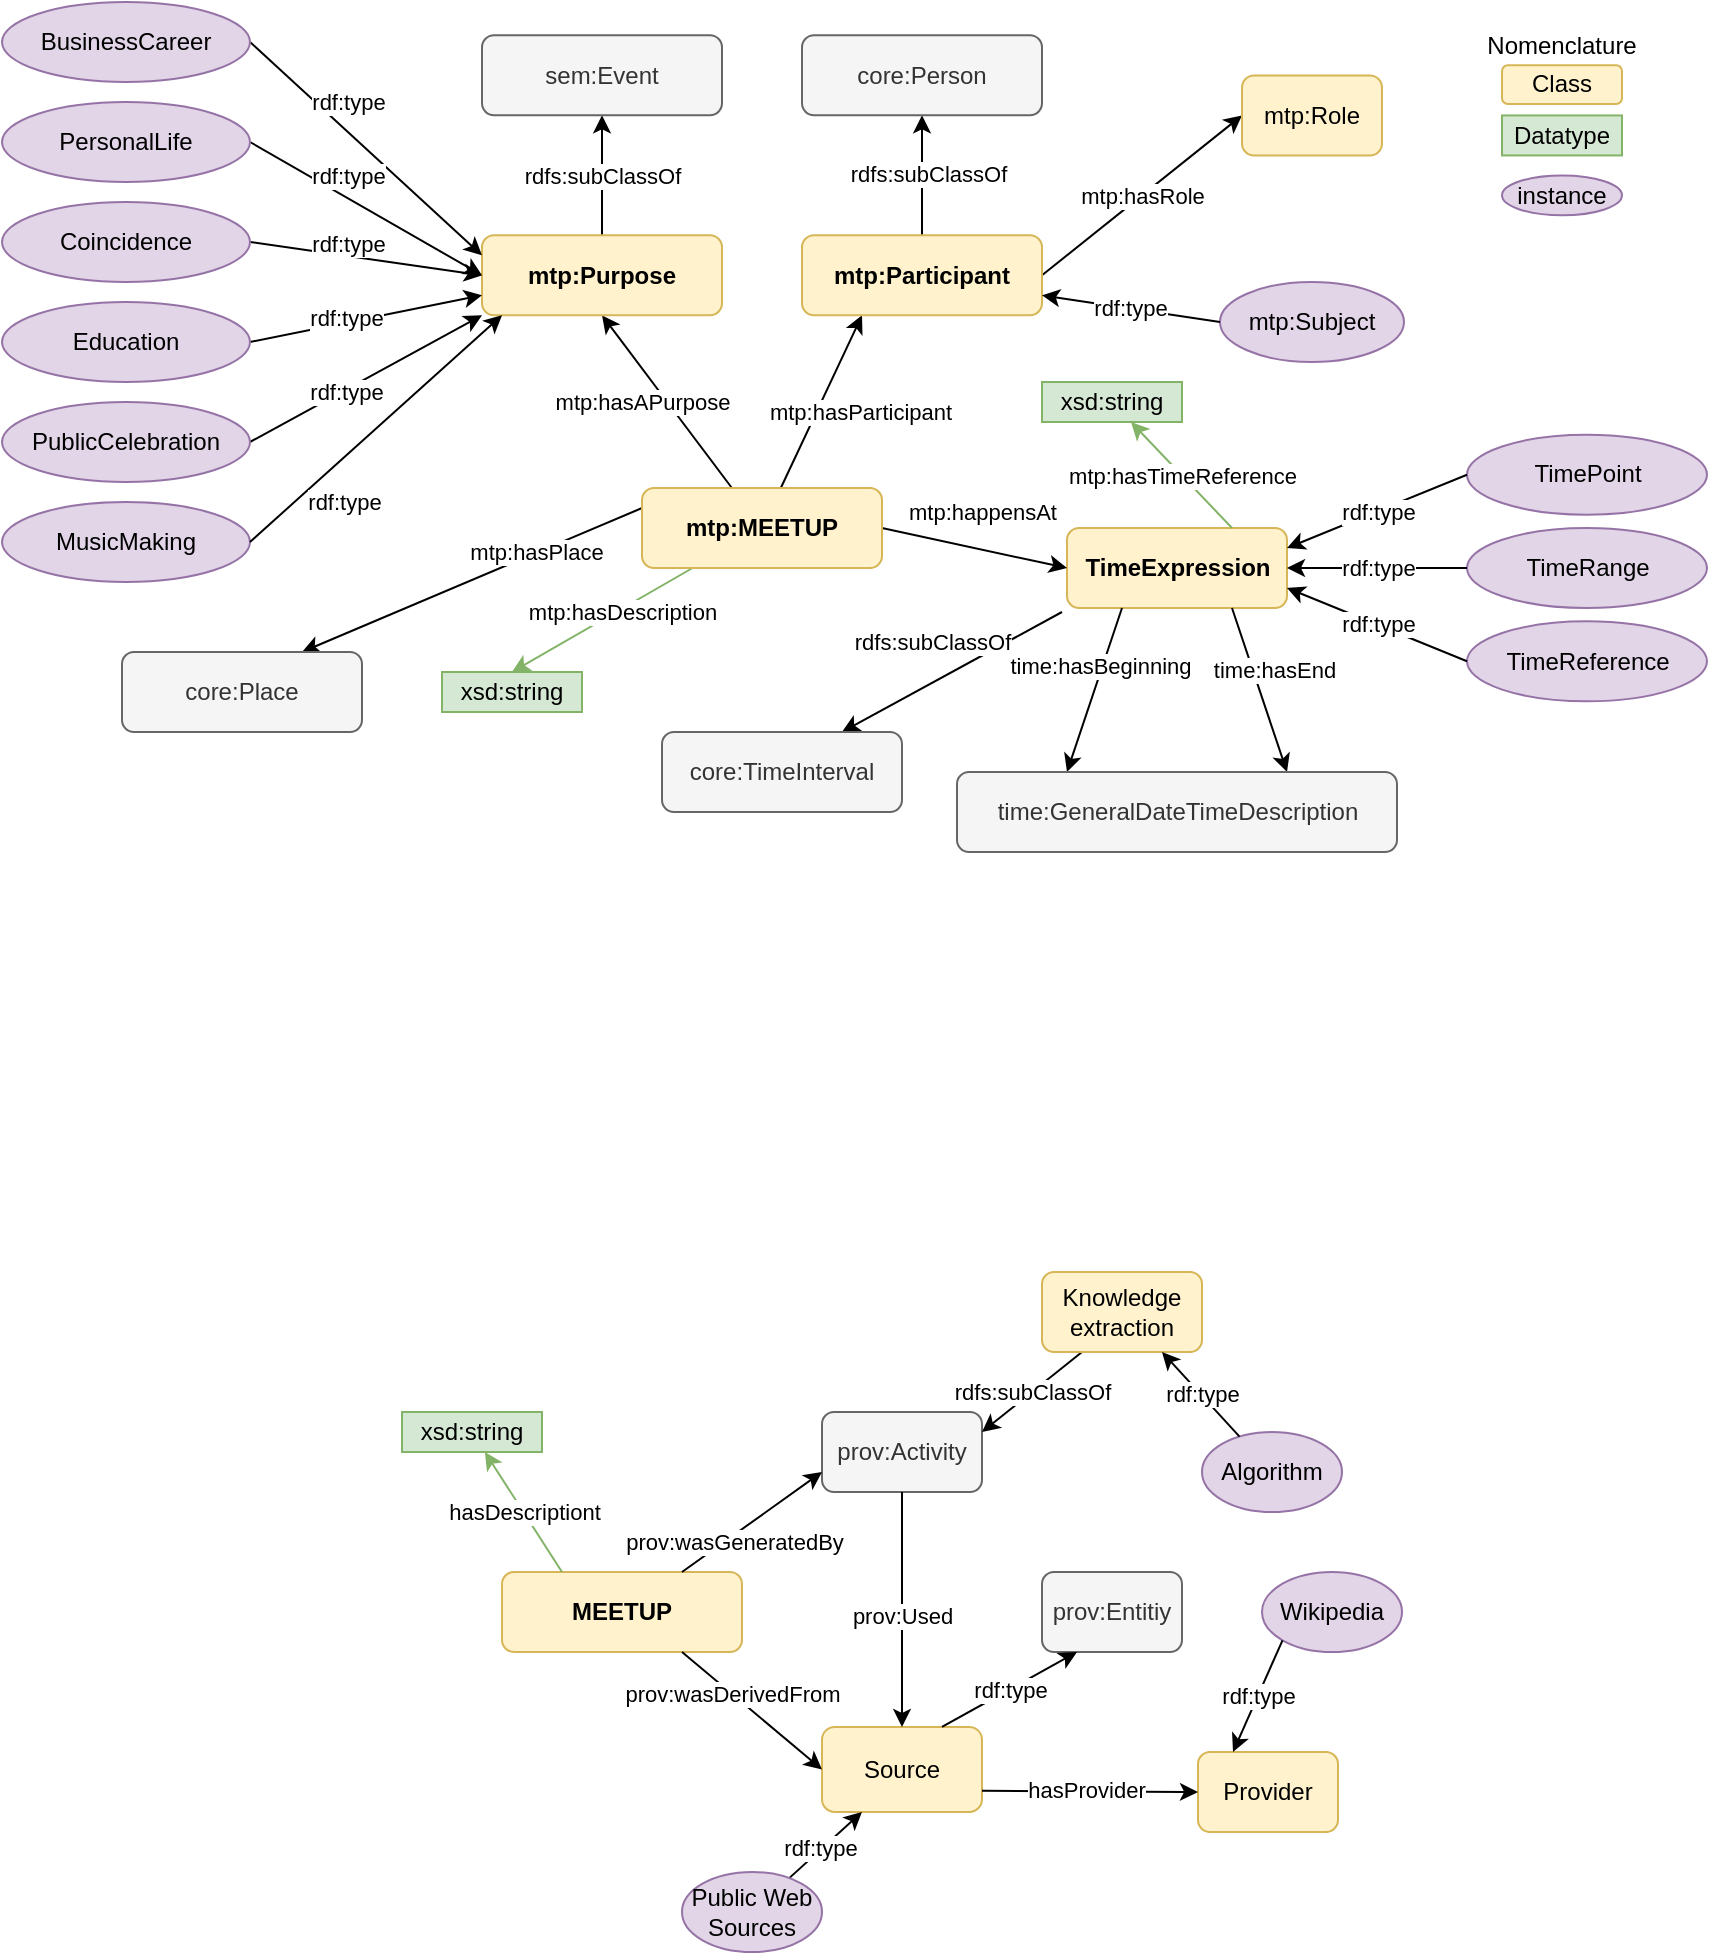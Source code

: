 <mxfile version="17.2.1" type="device" pages="3"><diagram name="V0.3" id="JeSB2Bdn0HDj4rO1LDRB"><mxGraphModel dx="1773" dy="3010" grid="1" gridSize="10" guides="1" tooltips="1" connect="1" arrows="1" fold="1" page="1" pageScale="1" pageWidth="827" pageHeight="1169" math="0" shadow="0"><root><mxCell id="0"/><mxCell id="1" parent="0"/><mxCell id="2" value="Class" style="rounded=1;whiteSpace=wrap;html=1;fillColor=#fff2cc;strokeColor=#d6b656;" parent="1" vertex="1"><mxGeometry x="660" y="-1673.36" width="60" height="19.33" as="geometry"/></mxCell><mxCell id="3" value="Datatype" style="rounded=0;whiteSpace=wrap;html=1;fillColor=#d5e8d4;strokeColor=#82b366;" parent="1" vertex="1"><mxGeometry x="660" y="-1648.28" width="60" height="20" as="geometry"/></mxCell><mxCell id="4" value="instance" style="ellipse;whiteSpace=wrap;html=1;fillColor=#e1d5e7;strokeColor=#9673a6;" parent="1" vertex="1"><mxGeometry x="660" y="-1618.28" width="60" height="19.92" as="geometry"/></mxCell><mxCell id="MVmFsnz7Kmgioz7mljLV-81" style="rounded=0;orthogonalLoop=1;jettySize=auto;html=1;entryX=0.75;entryY=0;entryDx=0;entryDy=0;" edge="1" parent="1" target="MVmFsnz7Kmgioz7mljLV-80"><mxGeometry relative="1" as="geometry"><mxPoint x="440" y="-1400" as="sourcePoint"/></mxGeometry></mxCell><mxCell id="MVmFsnz7Kmgioz7mljLV-82" value="rdfs:subClassOf" style="edgeLabel;html=1;align=center;verticalAlign=middle;resizable=0;points=[];" vertex="1" connectable="0" parent="MVmFsnz7Kmgioz7mljLV-81"><mxGeometry x="0.069" y="-1" relative="1" as="geometry"><mxPoint x="-6" y="-16" as="offset"/></mxGeometry></mxCell><mxCell id="5" value="TimeExpression" style="rounded=1;whiteSpace=wrap;html=1;fillColor=#fff2cc;strokeColor=#d6b656;fontStyle=1" parent="1" vertex="1"><mxGeometry x="442.5" y="-1442" width="110" height="40" as="geometry"/></mxCell><mxCell id="6" value="TimePoint" style="ellipse;whiteSpace=wrap;html=1;fillColor=#e1d5e7;strokeColor=#9673a6;" parent="1" vertex="1"><mxGeometry x="642.5" y="-1488.64" width="120" height="40" as="geometry"/></mxCell><mxCell id="7" value="TimeRange" style="ellipse;whiteSpace=wrap;html=1;fillColor=#e1d5e7;strokeColor=#9673a6;" parent="1" vertex="1"><mxGeometry x="642.5" y="-1442.0" width="120" height="40" as="geometry"/></mxCell><mxCell id="8" value="TimeReference" style="ellipse;whiteSpace=wrap;html=1;fillColor=#e1d5e7;strokeColor=#9673a6;" parent="1" vertex="1"><mxGeometry x="642.5" y="-1395.35" width="120" height="40" as="geometry"/></mxCell><mxCell id="9" value="rdf:type" style="endArrow=classic;html=1;rounded=0;entryX=1;entryY=0.25;entryDx=0;entryDy=0;exitX=0;exitY=0.5;exitDx=0;exitDy=0;" parent="1" source="6" target="5" edge="1"><mxGeometry width="50" height="50" relative="1" as="geometry"><mxPoint x="486.5" y="-1400.79" as="sourcePoint"/><mxPoint x="554" y="-1326.21" as="targetPoint"/></mxGeometry></mxCell><mxCell id="10" value="rdf:type" style="endArrow=classic;html=1;rounded=0;exitX=0;exitY=0.5;exitDx=0;exitDy=0;entryX=1;entryY=0.75;entryDx=0;entryDy=0;" parent="1" source="8" target="5" edge="1"><mxGeometry width="50" height="50" relative="1" as="geometry"><mxPoint x="604.13" y="-1275.43" as="sourcePoint"/><mxPoint x="526.5" y="-1426.29" as="targetPoint"/></mxGeometry></mxCell><mxCell id="11" value="rdf:type" style="endArrow=classic;html=1;rounded=0;entryX=1;entryY=0.5;entryDx=0;entryDy=0;exitX=0;exitY=0.5;exitDx=0;exitDy=0;" parent="1" source="7" target="5" edge="1"><mxGeometry width="50" height="50" relative="1" as="geometry"><mxPoint x="476.5" y="-1358.79" as="sourcePoint"/><mxPoint x="526.5" y="-1436.29" as="targetPoint"/></mxGeometry></mxCell><mxCell id="12" value="Nomenclature" style="text;html=1;strokeColor=none;fillColor=none;align=center;verticalAlign=middle;whiteSpace=wrap;rounded=0;" parent="1" vertex="1"><mxGeometry x="660" y="-1698.36" width="60" height="30" as="geometry"/></mxCell><mxCell id="13" style="edgeStyle=none;rounded=0;orthogonalLoop=1;jettySize=auto;html=1;entryX=0.75;entryY=0;entryDx=0;entryDy=0;exitX=0;exitY=0.25;exitDx=0;exitDy=0;" parent="1" source="21" target="27" edge="1"><mxGeometry relative="1" as="geometry"/></mxCell><mxCell id="14" value="mtp:hasPlace" style="edgeLabel;html=1;align=center;verticalAlign=middle;resizable=0;points=[];" parent="13" vertex="1" connectable="0"><mxGeometry x="-0.38" y="-1" relative="1" as="geometry"><mxPoint as="offset"/></mxGeometry></mxCell><mxCell id="15" value="mtp:hasParticipant" style="edgeStyle=none;rounded=0;orthogonalLoop=1;jettySize=auto;html=1;entryX=0.25;entryY=1;entryDx=0;entryDy=0;" parent="1" source="21" target="26" edge="1"><mxGeometry x="0.083" y="-21" relative="1" as="geometry"><mxPoint x="240" y="-1470" as="sourcePoint"/><mxPoint x="-1" as="offset"/></mxGeometry></mxCell><mxCell id="16" style="edgeStyle=none;rounded=0;orthogonalLoop=1;jettySize=auto;html=1;entryX=0.5;entryY=1;entryDx=0;entryDy=0;" parent="1" source="21" target="22" edge="1"><mxGeometry relative="1" as="geometry"/></mxCell><mxCell id="17" value="mtp:hasAPurpose" style="edgeLabel;html=1;align=center;verticalAlign=middle;resizable=0;points=[];" parent="16" vertex="1" connectable="0"><mxGeometry x="0.261" y="3" relative="1" as="geometry"><mxPoint x="-2" y="9" as="offset"/></mxGeometry></mxCell><mxCell id="18" value="mtp:happensAt" style="edgeStyle=none;rounded=0;orthogonalLoop=1;jettySize=auto;html=1;entryX=0;entryY=0.5;entryDx=0;entryDy=0;exitX=1;exitY=0.5;exitDx=0;exitDy=0;" parent="1" source="21" target="5" edge="1"><mxGeometry x="-0.003" y="18" relative="1" as="geometry"><mxPoint as="offset"/><mxPoint x="350" y="-1462" as="sourcePoint"/></mxGeometry></mxCell><mxCell id="19" style="rounded=0;orthogonalLoop=1;jettySize=auto;html=1;entryX=0.5;entryY=1;entryDx=0;entryDy=0;exitX=0.5;exitY=0;exitDx=0;exitDy=0;" parent="1" source="22" target="42" edge="1"><mxGeometry relative="1" as="geometry"/></mxCell><mxCell id="20" value="rdfs:subClassOf" style="edgeLabel;html=1;align=center;verticalAlign=middle;resizable=0;points=[];" parent="19" vertex="1" connectable="0"><mxGeometry x="0.505" relative="1" as="geometry"><mxPoint y="15" as="offset"/></mxGeometry></mxCell><mxCell id="MVmFsnz7Kmgioz7mljLV-84" style="edgeStyle=none;rounded=0;orthogonalLoop=1;jettySize=auto;html=1;entryX=0.5;entryY=0;entryDx=0;entryDy=0;fillColor=#d5e8d4;strokeColor=#82b366;" edge="1" parent="1" source="21" target="MVmFsnz7Kmgioz7mljLV-83"><mxGeometry relative="1" as="geometry"/></mxCell><mxCell id="MVmFsnz7Kmgioz7mljLV-86" value="mtp:hasDescription" style="edgeLabel;html=1;align=center;verticalAlign=middle;resizable=0;points=[];" vertex="1" connectable="0" parent="MVmFsnz7Kmgioz7mljLV-84"><mxGeometry x="-0.44" y="4" relative="1" as="geometry"><mxPoint x="-12" y="4" as="offset"/></mxGeometry></mxCell><mxCell id="21" value="mtp:MEETUP" style="rounded=1;whiteSpace=wrap;html=1;fillColor=#fff2cc;strokeColor=#d6b656;fontStyle=1" parent="1" vertex="1"><mxGeometry x="230" y="-1462" width="120" height="40" as="geometry"/></mxCell><mxCell id="22" value="mtp:Purpose" style="rounded=1;whiteSpace=wrap;html=1;fillColor=#fff2cc;strokeColor=#d6b656;fontStyle=1" parent="1" vertex="1"><mxGeometry x="150" y="-1588.36" width="120" height="40" as="geometry"/></mxCell><mxCell id="23" value="mtp:hasRole" style="edgeStyle=none;rounded=0;orthogonalLoop=1;jettySize=auto;html=1;exitX=1;exitY=0.5;exitDx=0;exitDy=0;entryX=0;entryY=0.5;entryDx=0;entryDy=0;" parent="1" source="26" target="28" edge="1"><mxGeometry relative="1" as="geometry"/></mxCell><mxCell id="24" style="rounded=0;orthogonalLoop=1;jettySize=auto;html=1;" parent="1" source="26" target="41" edge="1"><mxGeometry relative="1" as="geometry"/></mxCell><mxCell id="25" value="rdfs:subClassOf" style="edgeLabel;html=1;align=center;verticalAlign=middle;resizable=0;points=[];" parent="24" vertex="1" connectable="0"><mxGeometry x="0.32" relative="1" as="geometry"><mxPoint x="3" y="9" as="offset"/></mxGeometry></mxCell><mxCell id="26" value="mtp:Participant" style="rounded=1;whiteSpace=wrap;html=1;fillColor=#fff2cc;strokeColor=#d6b656;fontStyle=1;" parent="1" vertex="1"><mxGeometry x="310" y="-1588.36" width="120" height="40" as="geometry"/></mxCell><mxCell id="27" value="core:Place" style="rounded=1;whiteSpace=wrap;html=1;fillColor=#f5f5f5;strokeColor=#666666;fontStyle=0;fontColor=#333333;" parent="1" vertex="1"><mxGeometry x="-30" y="-1380" width="120" height="40" as="geometry"/></mxCell><mxCell id="28" value="mtp:Role" style="rounded=1;whiteSpace=wrap;html=1;fillColor=#fff2cc;strokeColor=#d6b656;" parent="1" vertex="1"><mxGeometry x="530" y="-1668.28" width="70" height="40" as="geometry"/></mxCell><mxCell id="29" value="mtp:Subject" style="ellipse;whiteSpace=wrap;html=1;fillColor=#e1d5e7;strokeColor=#9673a6;" parent="1" vertex="1"><mxGeometry x="519" y="-1565.0" width="92" height="40" as="geometry"/></mxCell><mxCell id="30" value="rdf:type" style="endArrow=classic;html=1;rounded=0;entryX=1;entryY=0.75;entryDx=0;entryDy=0;exitX=0;exitY=0.5;exitDx=0;exitDy=0;" parent="1" source="29" target="26" edge="1"><mxGeometry width="50" height="50" relative="1" as="geometry"><mxPoint x="264" y="-1533.72" as="sourcePoint"/><mxPoint x="390" y="-1548.36" as="targetPoint"/></mxGeometry></mxCell><mxCell id="31" value="" style="endArrow=classic;html=1;rounded=0;exitX=1;exitY=0.5;exitDx=0;exitDy=0;entryX=0;entryY=0.25;entryDx=0;entryDy=0;" parent="1" source="43" target="22" edge="1"><mxGeometry width="50" height="50" relative="1" as="geometry"><mxPoint y="-1651.36" as="sourcePoint"/><mxPoint x="130" y="-1545.15" as="targetPoint"/></mxGeometry></mxCell><mxCell id="32" value="rdf:type" style="edgeLabel;html=1;align=center;verticalAlign=middle;resizable=0;points=[];" parent="31" vertex="1" connectable="0"><mxGeometry x="-0.344" y="1" relative="1" as="geometry"><mxPoint x="10" y="-4" as="offset"/></mxGeometry></mxCell><mxCell id="33" value="" style="endArrow=classic;html=1;rounded=0;exitX=1;exitY=0.5;exitDx=0;exitDy=0;" parent="1" source="44" edge="1"><mxGeometry width="50" height="50" relative="1" as="geometry"><mxPoint y="-1598.36" as="sourcePoint"/><mxPoint x="150" y="-1568.36" as="targetPoint"/></mxGeometry></mxCell><mxCell id="34" value="rdf:type" style="edgeLabel;html=1;align=center;verticalAlign=middle;resizable=0;points=[];" parent="33" vertex="1" connectable="0"><mxGeometry x="-0.344" y="1" relative="1" as="geometry"><mxPoint x="10" y="-4" as="offset"/></mxGeometry></mxCell><mxCell id="35" value="" style="endArrow=classic;html=1;rounded=0;exitX=1;exitY=0.5;exitDx=0;exitDy=0;" parent="1" source="45" edge="1"><mxGeometry width="50" height="50" relative="1" as="geometry"><mxPoint y="-1548.36" as="sourcePoint"/><mxPoint x="150" y="-1568.36" as="targetPoint"/></mxGeometry></mxCell><mxCell id="36" value="rdf:type" style="edgeLabel;html=1;align=center;verticalAlign=middle;resizable=0;points=[];" parent="35" vertex="1" connectable="0"><mxGeometry x="-0.344" y="1" relative="1" as="geometry"><mxPoint x="10" y="-4" as="offset"/></mxGeometry></mxCell><mxCell id="37" value="" style="endArrow=classic;html=1;rounded=0;exitX=1;exitY=0.5;exitDx=0;exitDy=0;entryX=0;entryY=0.75;entryDx=0;entryDy=0;" parent="1" source="46" target="22" edge="1"><mxGeometry width="50" height="50" relative="1" as="geometry"><mxPoint y="-1498.36" as="sourcePoint"/><mxPoint x="160" y="-1478.36" as="targetPoint"/></mxGeometry></mxCell><mxCell id="38" value="rdf:type" style="edgeLabel;html=1;align=center;verticalAlign=middle;resizable=0;points=[];" parent="37" vertex="1" connectable="0"><mxGeometry x="-0.344" y="1" relative="1" as="geometry"><mxPoint x="10" y="-4" as="offset"/></mxGeometry></mxCell><mxCell id="39" value="" style="endArrow=classic;html=1;rounded=0;exitX=1;exitY=0.5;exitDx=0;exitDy=0;entryX=0;entryY=1;entryDx=0;entryDy=0;" parent="1" source="47" target="22" edge="1"><mxGeometry width="50" height="50" relative="1" as="geometry"><mxPoint y="-1448.36" as="sourcePoint"/><mxPoint x="260" y="-1468.36" as="targetPoint"/></mxGeometry></mxCell><mxCell id="40" value="rdf:type" style="edgeLabel;html=1;align=center;verticalAlign=middle;resizable=0;points=[];" parent="39" vertex="1" connectable="0"><mxGeometry x="-0.344" y="1" relative="1" as="geometry"><mxPoint x="10" y="-4" as="offset"/></mxGeometry></mxCell><mxCell id="41" value="core:Person" style="rounded=1;whiteSpace=wrap;html=1;fillColor=#f5f5f5;strokeColor=#666666;fontColor=#333333;" parent="1" vertex="1"><mxGeometry x="310" y="-1688.36" width="120" height="40" as="geometry"/></mxCell><mxCell id="42" value="sem:Event" style="rounded=1;whiteSpace=wrap;html=1;fillColor=#f5f5f5;strokeColor=#666666;fontColor=#333333;" parent="1" vertex="1"><mxGeometry x="150" y="-1688.36" width="120" height="40" as="geometry"/></mxCell><mxCell id="43" value="BusinessCareer" style="ellipse;whiteSpace=wrap;html=1;fillColor=#e1d5e7;strokeColor=#9673a6;" parent="1" vertex="1"><mxGeometry x="-90" y="-1705" width="124" height="40" as="geometry"/></mxCell><mxCell id="44" value="PersonalLife" style="ellipse;whiteSpace=wrap;html=1;fillColor=#e1d5e7;strokeColor=#9673a6;" parent="1" vertex="1"><mxGeometry x="-90" y="-1655" width="124" height="40" as="geometry"/></mxCell><mxCell id="45" value="Coincidence" style="ellipse;whiteSpace=wrap;html=1;fillColor=#e1d5e7;strokeColor=#9673a6;" parent="1" vertex="1"><mxGeometry x="-90" y="-1605" width="124" height="40" as="geometry"/></mxCell><mxCell id="46" value="Education" style="ellipse;whiteSpace=wrap;html=1;fillColor=#e1d5e7;strokeColor=#9673a6;" parent="1" vertex="1"><mxGeometry x="-90" y="-1555" width="124" height="40" as="geometry"/></mxCell><mxCell id="47" value="PublicCelebration" style="ellipse;whiteSpace=wrap;html=1;fillColor=#e1d5e7;strokeColor=#9673a6;" parent="1" vertex="1"><mxGeometry x="-90" y="-1505" width="124" height="40" as="geometry"/></mxCell><mxCell id="48" value="MusicMaking" style="ellipse;whiteSpace=wrap;html=1;fillColor=#e1d5e7;strokeColor=#9673a6;" parent="1" vertex="1"><mxGeometry x="-90" y="-1455" width="124" height="40" as="geometry"/></mxCell><mxCell id="49" value="" style="endArrow=classic;html=1;rounded=0;exitX=1;exitY=0.5;exitDx=0;exitDy=0;" parent="1" source="48" edge="1"><mxGeometry width="50" height="50" relative="1" as="geometry"><mxPoint x="-16" y="-1418.36" as="sourcePoint"/><mxPoint x="160" y="-1548.36" as="targetPoint"/></mxGeometry></mxCell><mxCell id="50" value="rdf:type" style="edgeLabel;html=1;align=center;verticalAlign=middle;resizable=0;points=[];" parent="49" vertex="1" connectable="0"><mxGeometry x="-0.344" y="1" relative="1" as="geometry"><mxPoint x="6" y="18" as="offset"/></mxGeometry></mxCell><mxCell id="51" value="mtp:hasTimeReference" style="endArrow=classic;html=1;rounded=0;exitX=0.75;exitY=0;exitDx=0;exitDy=0;fillColor=#d5e8d4;strokeColor=#82b366;" parent="1" source="5" target="52" edge="1"><mxGeometry width="50" height="50" relative="1" as="geometry"><mxPoint x="648.5" y="-1417.14" as="sourcePoint"/><mxPoint x="425.5" y="-1333.09" as="targetPoint"/></mxGeometry></mxCell><mxCell id="52" value="xsd:string" style="rounded=0;whiteSpace=wrap;html=1;fillColor=#d5e8d4;strokeColor=#82b366;" parent="1" vertex="1"><mxGeometry x="430" y="-1515.0" width="70" height="20" as="geometry"/></mxCell><mxCell id="53" value="time:hasBeginning" style="edgeStyle=none;rounded=0;orthogonalLoop=1;jettySize=auto;html=1;exitX=0.25;exitY=1;exitDx=0;exitDy=0;entryX=0.25;entryY=0;entryDx=0;entryDy=0;" parent="1" source="5" target="55" edge="1"><mxGeometry x="-0.283" y="-1" relative="1" as="geometry"><mxPoint as="offset"/><mxPoint x="647.602" y="-1335.43" as="sourcePoint"/><mxPoint x="602.5" y="-1325.43" as="targetPoint"/></mxGeometry></mxCell><mxCell id="54" value="time:hasEnd" style="edgeStyle=none;rounded=0;orthogonalLoop=1;jettySize=auto;html=1;exitX=0.75;exitY=1;exitDx=0;exitDy=0;entryX=0.75;entryY=0;entryDx=0;entryDy=0;" parent="1" source="5" target="55" edge="1"><mxGeometry x="-0.17" y="10" relative="1" as="geometry"><mxPoint as="offset"/><mxPoint x="692.5" y="-1372.14" as="sourcePoint"/><mxPoint x="752.5" y="-1325.43" as="targetPoint"/></mxGeometry></mxCell><mxCell id="55" value="time:GeneralDateTimeDescription" style="rounded=1;whiteSpace=wrap;html=1;fillColor=#f5f5f5;strokeColor=#666666;fontColor=#333333;" parent="1" vertex="1"><mxGeometry x="387.5" y="-1320" width="220" height="40" as="geometry"/></mxCell><mxCell id="56" value="MEETUP" style="rounded=1;whiteSpace=wrap;html=1;fillColor=#fff2cc;strokeColor=#d6b656;fontStyle=1" parent="1" vertex="1"><mxGeometry x="160" y="-920" width="120" height="40" as="geometry"/></mxCell><mxCell id="57" value="prov:Activity" style="rounded=1;whiteSpace=wrap;html=1;fillColor=#f5f5f5;strokeColor=#666666;fontColor=#333333;" parent="1" vertex="1"><mxGeometry x="320" y="-1000" width="80" height="40" as="geometry"/></mxCell><mxCell id="58" value="" style="endArrow=classic;html=1;rounded=0;exitX=0.75;exitY=0;exitDx=0;exitDy=0;entryX=0;entryY=0.75;entryDx=0;entryDy=0;" parent="1" source="56" target="57" edge="1"><mxGeometry width="50" height="50" relative="1" as="geometry"><mxPoint x="292" y="-920.0" as="sourcePoint"/><mxPoint x="330" y="-750.08" as="targetPoint"/></mxGeometry></mxCell><mxCell id="59" value="prov:wasGeneratedBy" style="edgeLabel;html=1;align=center;verticalAlign=middle;resizable=0;points=[];" parent="58" vertex="1" connectable="0"><mxGeometry x="-0.113" y="-5" relative="1" as="geometry"><mxPoint x="-8" y="3" as="offset"/></mxGeometry></mxCell><mxCell id="60" value="Source" style="rounded=1;whiteSpace=wrap;html=1;fillColor=#fff2cc;strokeColor=#d6b656;" parent="1" vertex="1"><mxGeometry x="320" y="-842.54" width="80" height="42.54" as="geometry"/></mxCell><mxCell id="61" value="prov:Entitiy" style="rounded=1;whiteSpace=wrap;html=1;fillColor=#f5f5f5;fontColor=#333333;strokeColor=#666666;" parent="1" vertex="1"><mxGeometry x="430" y="-920" width="70" height="40" as="geometry"/></mxCell><mxCell id="62" value="prov:wasDerivedFrom" style="endArrow=classic;html=1;rounded=0;exitX=0.75;exitY=1;exitDx=0;exitDy=0;entryX=0;entryY=0.5;entryDx=0;entryDy=0;" parent="1" source="56" target="60" edge="1"><mxGeometry x="-0.297" width="50" height="50" relative="1" as="geometry"><mxPoint x="265" y="-880.0" as="sourcePoint"/><mxPoint x="460" y="-650.08" as="targetPoint"/><mxPoint as="offset"/></mxGeometry></mxCell><mxCell id="63" value="rdf:type" style="endArrow=classic;html=1;rounded=0;exitX=0.75;exitY=0;exitDx=0;exitDy=0;entryX=0.25;entryY=1;entryDx=0;entryDy=0;" parent="1" source="60" target="61" edge="1"><mxGeometry width="50" height="50" relative="1" as="geometry"><mxPoint x="456" y="-634.02" as="sourcePoint"/><mxPoint x="863" y="-754.02" as="targetPoint"/></mxGeometry></mxCell><mxCell id="64" value="Provider" style="rounded=1;whiteSpace=wrap;html=1;fillColor=#fff2cc;strokeColor=#d6b656;" parent="1" vertex="1"><mxGeometry x="508" y="-830.0" width="70" height="40" as="geometry"/></mxCell><mxCell id="65" value="" style="endArrow=classic;html=1;rounded=0;entryX=0;entryY=0.5;entryDx=0;entryDy=0;exitX=1;exitY=0.75;exitDx=0;exitDy=0;" parent="1" source="60" target="64" edge="1"><mxGeometry width="50" height="50" relative="1" as="geometry"><mxPoint x="438.5" y="-574.02" as="sourcePoint"/><mxPoint x="426" y="-634.02" as="targetPoint"/></mxGeometry></mxCell><mxCell id="66" value="hasProvider" style="edgeLabel;html=1;align=center;verticalAlign=middle;resizable=0;points=[];" parent="65" vertex="1" connectable="0"><mxGeometry x="0.211" y="2" relative="1" as="geometry"><mxPoint x="-14" y="1" as="offset"/></mxGeometry></mxCell><mxCell id="67" value="" style="endArrow=classic;html=1;rounded=0;exitX=0.5;exitY=1;exitDx=0;exitDy=0;entryX=0.5;entryY=0;entryDx=0;entryDy=0;" parent="1" source="57" target="60" edge="1"><mxGeometry width="50" height="50" relative="1" as="geometry"><mxPoint x="455" y="-810.08" as="sourcePoint"/><mxPoint x="440" y="-980.08" as="targetPoint"/></mxGeometry></mxCell><mxCell id="68" value="prov:Used" style="edgeLabel;html=1;align=center;verticalAlign=middle;resizable=0;points=[];" parent="67" vertex="1" connectable="0"><mxGeometry x="-0.113" y="-5" relative="1" as="geometry"><mxPoint x="5" y="10" as="offset"/></mxGeometry></mxCell><mxCell id="69" value="Wikipedia" style="ellipse;whiteSpace=wrap;html=1;fillColor=#e1d5e7;strokeColor=#9673a6;" parent="1" vertex="1"><mxGeometry x="540" y="-920" width="70" height="40" as="geometry"/></mxCell><mxCell id="70" value="rdf:type" style="endArrow=classic;html=1;rounded=0;entryX=0.25;entryY=0;entryDx=0;entryDy=0;exitX=0;exitY=1;exitDx=0;exitDy=0;" parent="1" source="69" target="64" edge="1"><mxGeometry width="50" height="50" relative="1" as="geometry"><mxPoint x="786" y="-636.65" as="sourcePoint"/><mxPoint x="497.5" y="-802.54" as="targetPoint"/></mxGeometry></mxCell><mxCell id="71" value="" style="rounded=0;orthogonalLoop=1;jettySize=auto;html=1;entryX=0.25;entryY=1;entryDx=0;entryDy=0;" parent="1" source="73" target="60" edge="1"><mxGeometry relative="1" as="geometry"><mxPoint x="293.03" y="-778.42" as="targetPoint"/></mxGeometry></mxCell><mxCell id="72" value="rdf:type" style="edgeLabel;html=1;align=center;verticalAlign=middle;resizable=0;points=[];" parent="71" vertex="1" connectable="0"><mxGeometry x="-0.118" y="1" relative="1" as="geometry"><mxPoint as="offset"/></mxGeometry></mxCell><mxCell id="73" value="Public Web Sources" style="ellipse;whiteSpace=wrap;html=1;fillColor=#e1d5e7;strokeColor=#9673a6;" parent="1" vertex="1"><mxGeometry x="250" y="-770" width="70" height="40" as="geometry"/></mxCell><mxCell id="74" value="rdfs:subClassOf" style="endArrow=classic;html=1;rounded=0;exitX=0.25;exitY=1;exitDx=0;exitDy=0;entryX=1;entryY=0.25;entryDx=0;entryDy=0;" parent="1" source="75" target="57" edge="1"><mxGeometry width="50" height="50" relative="1" as="geometry"><mxPoint x="655.548" y="-966.444" as="sourcePoint"/><mxPoint x="370" y="-991.21" as="targetPoint"/></mxGeometry></mxCell><mxCell id="75" value="Knowledge extraction" style="rounded=1;whiteSpace=wrap;html=1;fillColor=#fff2cc;strokeColor=#d6b656;" parent="1" vertex="1"><mxGeometry x="430" y="-1070" width="80" height="40" as="geometry"/></mxCell><mxCell id="76" value="Algorithm" style="ellipse;whiteSpace=wrap;html=1;fillColor=#e1d5e7;strokeColor=#9673a6;" parent="1" vertex="1"><mxGeometry x="510" y="-990" width="70" height="40" as="geometry"/></mxCell><mxCell id="77" value="rdf:type" style="endArrow=classic;html=1;rounded=0;entryX=0.75;entryY=1;entryDx=0;entryDy=0;" parent="1" source="76" target="75" edge="1"><mxGeometry width="50" height="50" relative="1" as="geometry"><mxPoint x="704" y="-941.29" as="sourcePoint"/><mxPoint x="668" y="-1011.29" as="targetPoint"/></mxGeometry></mxCell><mxCell id="78" value="hasDescriptiont" style="endArrow=classic;html=1;rounded=0;fillColor=#d5e8d4;strokeColor=#82b366;" parent="1" target="79" edge="1"><mxGeometry width="50" height="50" relative="1" as="geometry"><mxPoint x="190" y="-920" as="sourcePoint"/><mxPoint x="30.5" y="-836.09" as="targetPoint"/></mxGeometry></mxCell><mxCell id="79" value="xsd:string" style="rounded=0;whiteSpace=wrap;html=1;fillColor=#d5e8d4;strokeColor=#82b366;" parent="1" vertex="1"><mxGeometry x="110" y="-1000.0" width="70" height="20" as="geometry"/></mxCell><mxCell id="MVmFsnz7Kmgioz7mljLV-80" value="core:TimeInterval" style="rounded=1;whiteSpace=wrap;html=1;fillColor=#f5f5f5;strokeColor=#666666;fontStyle=0;fontColor=#333333;" vertex="1" parent="1"><mxGeometry x="240" y="-1340" width="120" height="40" as="geometry"/></mxCell><mxCell id="MVmFsnz7Kmgioz7mljLV-83" value="xsd:string" style="rounded=0;whiteSpace=wrap;html=1;fillColor=#d5e8d4;strokeColor=#82b366;" vertex="1" parent="1"><mxGeometry x="130" y="-1370.0" width="70" height="20" as="geometry"/></mxCell></root></mxGraphModel></diagram><diagram id="B7OwBiDEI0RdmmSPW9A5" name="V0.2"><mxGraphModel dx="1933" dy="3139" grid="1" gridSize="10" guides="1" tooltips="1" connect="1" arrows="1" fold="1" page="1" pageScale="1" pageWidth="827" pageHeight="1169" math="0" shadow="0"><root><mxCell id="0"/><mxCell id="1" parent="0"/><mxCell id="vMmlDPwGfWtCriHzXiIe-1" value="Class" style="rounded=1;whiteSpace=wrap;html=1;fillColor=#fff2cc;strokeColor=#d6b656;" parent="1" vertex="1"><mxGeometry x="660" y="-1673.36" width="60" height="19.33" as="geometry"/></mxCell><mxCell id="vMmlDPwGfWtCriHzXiIe-2" value="Datatype" style="rounded=0;whiteSpace=wrap;html=1;fillColor=#d5e8d4;strokeColor=#82b366;" parent="1" vertex="1"><mxGeometry x="660" y="-1648.28" width="60" height="20" as="geometry"/></mxCell><mxCell id="vMmlDPwGfWtCriHzXiIe-3" value="instance" style="ellipse;whiteSpace=wrap;html=1;fillColor=#e1d5e7;strokeColor=#9673a6;" parent="1" vertex="1"><mxGeometry x="660" y="-1618.28" width="60" height="19.92" as="geometry"/></mxCell><mxCell id="vMmlDPwGfWtCriHzXiIe-4" value="TimeExpression" style="rounded=1;whiteSpace=wrap;html=1;fillColor=#fff2cc;strokeColor=#d6b656;fontStyle=1" parent="1" vertex="1"><mxGeometry x="430" y="-1442" width="110" height="40" as="geometry"/></mxCell><mxCell id="vMmlDPwGfWtCriHzXiIe-5" value="TimePoint" style="ellipse;whiteSpace=wrap;html=1;fillColor=#e1d5e7;strokeColor=#9673a6;" parent="1" vertex="1"><mxGeometry x="630" y="-1488.64" width="120" height="40" as="geometry"/></mxCell><mxCell id="vMmlDPwGfWtCriHzXiIe-6" value="TimeRange" style="ellipse;whiteSpace=wrap;html=1;fillColor=#e1d5e7;strokeColor=#9673a6;" parent="1" vertex="1"><mxGeometry x="630" y="-1442.0" width="120" height="40" as="geometry"/></mxCell><mxCell id="vMmlDPwGfWtCriHzXiIe-7" value="TimeReference" style="ellipse;whiteSpace=wrap;html=1;fillColor=#e1d5e7;strokeColor=#9673a6;" parent="1" vertex="1"><mxGeometry x="630" y="-1395.35" width="120" height="40" as="geometry"/></mxCell><mxCell id="vMmlDPwGfWtCriHzXiIe-8" value="rdf:type" style="endArrow=classic;html=1;rounded=0;entryX=1;entryY=0.25;entryDx=0;entryDy=0;exitX=0;exitY=0.5;exitDx=0;exitDy=0;" parent="1" source="vMmlDPwGfWtCriHzXiIe-5" target="vMmlDPwGfWtCriHzXiIe-4" edge="1"><mxGeometry width="50" height="50" relative="1" as="geometry"><mxPoint x="474" y="-1400.79" as="sourcePoint"/><mxPoint x="541.5" y="-1326.21" as="targetPoint"/></mxGeometry></mxCell><mxCell id="vMmlDPwGfWtCriHzXiIe-9" value="rdf:type" style="endArrow=classic;html=1;rounded=0;exitX=0;exitY=0.5;exitDx=0;exitDy=0;entryX=1;entryY=0.75;entryDx=0;entryDy=0;" parent="1" source="vMmlDPwGfWtCriHzXiIe-7" target="vMmlDPwGfWtCriHzXiIe-4" edge="1"><mxGeometry width="50" height="50" relative="1" as="geometry"><mxPoint x="591.63" y="-1275.43" as="sourcePoint"/><mxPoint x="514" y="-1426.29" as="targetPoint"/></mxGeometry></mxCell><mxCell id="vMmlDPwGfWtCriHzXiIe-10" value="rdf:type" style="endArrow=classic;html=1;rounded=0;entryX=1;entryY=0.5;entryDx=0;entryDy=0;exitX=0;exitY=0.5;exitDx=0;exitDy=0;" parent="1" source="vMmlDPwGfWtCriHzXiIe-6" target="vMmlDPwGfWtCriHzXiIe-4" edge="1"><mxGeometry width="50" height="50" relative="1" as="geometry"><mxPoint x="464" y="-1358.79" as="sourcePoint"/><mxPoint x="514" y="-1436.29" as="targetPoint"/></mxGeometry></mxCell><mxCell id="vMmlDPwGfWtCriHzXiIe-11" value="Nomenclature" style="text;html=1;strokeColor=none;fillColor=none;align=center;verticalAlign=middle;whiteSpace=wrap;rounded=0;" parent="1" vertex="1"><mxGeometry x="660" y="-1698.36" width="60" height="30" as="geometry"/></mxCell><mxCell id="vMmlDPwGfWtCriHzXiIe-12" style="edgeStyle=none;rounded=0;orthogonalLoop=1;jettySize=auto;html=1;entryX=0.75;entryY=0;entryDx=0;entryDy=0;exitX=0;exitY=0.75;exitDx=0;exitDy=0;" parent="1" source="vMmlDPwGfWtCriHzXiIe-18" target="vMmlDPwGfWtCriHzXiIe-22" edge="1"><mxGeometry relative="1" as="geometry"/></mxCell><mxCell id="vMmlDPwGfWtCriHzXiIe-60" value="hasPlace" style="edgeLabel;html=1;align=center;verticalAlign=middle;resizable=0;points=[];" parent="vMmlDPwGfWtCriHzXiIe-12" vertex="1" connectable="0"><mxGeometry x="-0.38" y="-1" relative="1" as="geometry"><mxPoint as="offset"/></mxGeometry></mxCell><mxCell id="vMmlDPwGfWtCriHzXiIe-14" value="hasParticipant" style="edgeStyle=none;rounded=0;orthogonalLoop=1;jettySize=auto;html=1;entryX=0.25;entryY=1;entryDx=0;entryDy=0;" parent="1" source="vMmlDPwGfWtCriHzXiIe-18" target="vMmlDPwGfWtCriHzXiIe-21" edge="1"><mxGeometry x="-0.006" y="-12" relative="1" as="geometry"><mxPoint x="240" y="-1470" as="sourcePoint"/><mxPoint as="offset"/></mxGeometry></mxCell><mxCell id="vMmlDPwGfWtCriHzXiIe-15" style="edgeStyle=none;rounded=0;orthogonalLoop=1;jettySize=auto;html=1;entryX=0.5;entryY=1;entryDx=0;entryDy=0;" parent="1" source="vMmlDPwGfWtCriHzXiIe-18" target="vMmlDPwGfWtCriHzXiIe-19" edge="1"><mxGeometry relative="1" as="geometry"/></mxCell><mxCell id="vMmlDPwGfWtCriHzXiIe-16" value="hasAPurpose" style="edgeLabel;html=1;align=center;verticalAlign=middle;resizable=0;points=[];" parent="vMmlDPwGfWtCriHzXiIe-15" vertex="1" connectable="0"><mxGeometry x="0.261" y="3" relative="1" as="geometry"><mxPoint x="-2" y="9" as="offset"/></mxGeometry></mxCell><mxCell id="vMmlDPwGfWtCriHzXiIe-17" value="happensAt" style="edgeStyle=none;rounded=0;orthogonalLoop=1;jettySize=auto;html=1;entryX=0;entryY=0.5;entryDx=0;entryDy=0;exitX=1;exitY=0.5;exitDx=0;exitDy=0;" parent="1" source="vMmlDPwGfWtCriHzXiIe-18" target="vMmlDPwGfWtCriHzXiIe-4" edge="1"><mxGeometry x="-0.209" y="4" relative="1" as="geometry"><mxPoint x="1" as="offset"/><mxPoint x="350" y="-1462" as="sourcePoint"/></mxGeometry></mxCell><mxCell id="vMmlDPwGfWtCriHzXiIe-45" style="rounded=0;orthogonalLoop=1;jettySize=auto;html=1;entryX=0.5;entryY=1;entryDx=0;entryDy=0;exitX=0.5;exitY=0;exitDx=0;exitDy=0;" parent="1" source="vMmlDPwGfWtCriHzXiIe-19" target="vMmlDPwGfWtCriHzXiIe-44" edge="1"><mxGeometry relative="1" as="geometry"/></mxCell><mxCell id="vMmlDPwGfWtCriHzXiIe-46" value="rdfs:subClassOf" style="edgeLabel;html=1;align=center;verticalAlign=middle;resizable=0;points=[];" parent="vMmlDPwGfWtCriHzXiIe-45" vertex="1" connectable="0"><mxGeometry x="0.505" relative="1" as="geometry"><mxPoint y="15" as="offset"/></mxGeometry></mxCell><mxCell id="vMmlDPwGfWtCriHzXiIe-18" value="MEETUP" style="rounded=1;whiteSpace=wrap;html=1;fillColor=#fff2cc;strokeColor=#d6b656;fontStyle=1" parent="1" vertex="1"><mxGeometry x="230" y="-1462" width="120" height="40" as="geometry"/></mxCell><mxCell id="vMmlDPwGfWtCriHzXiIe-19" value="Purpose" style="rounded=1;whiteSpace=wrap;html=1;fillColor=#fff2cc;strokeColor=#d6b656;fontStyle=1" parent="1" vertex="1"><mxGeometry x="150" y="-1588.36" width="120" height="40" as="geometry"/></mxCell><mxCell id="vMmlDPwGfWtCriHzXiIe-20" value="hasRole" style="edgeStyle=none;rounded=0;orthogonalLoop=1;jettySize=auto;html=1;exitX=1;exitY=0.5;exitDx=0;exitDy=0;entryX=0;entryY=0.5;entryDx=0;entryDy=0;" parent="1" source="vMmlDPwGfWtCriHzXiIe-21" target="vMmlDPwGfWtCriHzXiIe-23" edge="1"><mxGeometry relative="1" as="geometry"/></mxCell><mxCell id="vMmlDPwGfWtCriHzXiIe-42" style="rounded=0;orthogonalLoop=1;jettySize=auto;html=1;" parent="1" source="vMmlDPwGfWtCriHzXiIe-21" target="vMmlDPwGfWtCriHzXiIe-41" edge="1"><mxGeometry relative="1" as="geometry"/></mxCell><mxCell id="vMmlDPwGfWtCriHzXiIe-43" value="rdfs:subClassOf" style="edgeLabel;html=1;align=center;verticalAlign=middle;resizable=0;points=[];" parent="vMmlDPwGfWtCriHzXiIe-42" vertex="1" connectable="0"><mxGeometry x="0.32" relative="1" as="geometry"><mxPoint x="3" y="9" as="offset"/></mxGeometry></mxCell><mxCell id="vMmlDPwGfWtCriHzXiIe-21" value="Participant" style="rounded=1;whiteSpace=wrap;html=1;fillColor=#fff2cc;strokeColor=#d6b656;fontStyle=1;" parent="1" vertex="1"><mxGeometry x="310" y="-1588.36" width="120" height="40" as="geometry"/></mxCell><mxCell id="vMmlDPwGfWtCriHzXiIe-22" value="Place" style="rounded=1;whiteSpace=wrap;html=1;fillColor=#fff2cc;strokeColor=#d6b656;fontStyle=1" parent="1" vertex="1"><mxGeometry x="70" y="-1372" width="120" height="40" as="geometry"/></mxCell><mxCell id="vMmlDPwGfWtCriHzXiIe-23" value="Role" style="rounded=1;whiteSpace=wrap;html=1;fillColor=#fff2cc;strokeColor=#d6b656;" parent="1" vertex="1"><mxGeometry x="510" y="-1638.36" width="70" height="40" as="geometry"/></mxCell><mxCell id="vMmlDPwGfWtCriHzXiIe-24" value="Subject" style="ellipse;whiteSpace=wrap;html=1;fillColor=#e1d5e7;strokeColor=#9673a6;" parent="1" vertex="1"><mxGeometry x="508" y="-1558.36" width="92" height="40" as="geometry"/></mxCell><mxCell id="vMmlDPwGfWtCriHzXiIe-25" value="rdf:type" style="endArrow=classic;html=1;rounded=0;entryX=1;entryY=0.75;entryDx=0;entryDy=0;exitX=0;exitY=0.5;exitDx=0;exitDy=0;" parent="1" source="vMmlDPwGfWtCriHzXiIe-24" target="vMmlDPwGfWtCriHzXiIe-21" edge="1"><mxGeometry width="50" height="50" relative="1" as="geometry"><mxPoint x="264" y="-1533.72" as="sourcePoint"/><mxPoint x="390" y="-1548.36" as="targetPoint"/></mxGeometry></mxCell><mxCell id="vMmlDPwGfWtCriHzXiIe-27" value="" style="endArrow=classic;html=1;rounded=0;exitX=1;exitY=0.5;exitDx=0;exitDy=0;entryX=0;entryY=0.25;entryDx=0;entryDy=0;" parent="1" source="vMmlDPwGfWtCriHzXiIe-47" target="vMmlDPwGfWtCriHzXiIe-19" edge="1"><mxGeometry width="50" height="50" relative="1" as="geometry"><mxPoint y="-1651.36" as="sourcePoint"/><mxPoint x="130" y="-1545.15" as="targetPoint"/></mxGeometry></mxCell><mxCell id="vMmlDPwGfWtCriHzXiIe-28" value="rdf:type" style="edgeLabel;html=1;align=center;verticalAlign=middle;resizable=0;points=[];" parent="vMmlDPwGfWtCriHzXiIe-27" vertex="1" connectable="0"><mxGeometry x="-0.344" y="1" relative="1" as="geometry"><mxPoint x="10" y="-4" as="offset"/></mxGeometry></mxCell><mxCell id="vMmlDPwGfWtCriHzXiIe-30" value="" style="endArrow=classic;html=1;rounded=0;exitX=1;exitY=0.5;exitDx=0;exitDy=0;" parent="1" source="vMmlDPwGfWtCriHzXiIe-48" edge="1"><mxGeometry width="50" height="50" relative="1" as="geometry"><mxPoint y="-1598.36" as="sourcePoint"/><mxPoint x="150" y="-1568.36" as="targetPoint"/></mxGeometry></mxCell><mxCell id="vMmlDPwGfWtCriHzXiIe-31" value="rdf:type" style="edgeLabel;html=1;align=center;verticalAlign=middle;resizable=0;points=[];" parent="vMmlDPwGfWtCriHzXiIe-30" vertex="1" connectable="0"><mxGeometry x="-0.344" y="1" relative="1" as="geometry"><mxPoint x="10" y="-4" as="offset"/></mxGeometry></mxCell><mxCell id="vMmlDPwGfWtCriHzXiIe-33" value="" style="endArrow=classic;html=1;rounded=0;exitX=1;exitY=0.5;exitDx=0;exitDy=0;" parent="1" source="vMmlDPwGfWtCriHzXiIe-49" edge="1"><mxGeometry width="50" height="50" relative="1" as="geometry"><mxPoint y="-1548.36" as="sourcePoint"/><mxPoint x="150" y="-1568.36" as="targetPoint"/></mxGeometry></mxCell><mxCell id="vMmlDPwGfWtCriHzXiIe-34" value="rdf:type" style="edgeLabel;html=1;align=center;verticalAlign=middle;resizable=0;points=[];" parent="vMmlDPwGfWtCriHzXiIe-33" vertex="1" connectable="0"><mxGeometry x="-0.344" y="1" relative="1" as="geometry"><mxPoint x="10" y="-4" as="offset"/></mxGeometry></mxCell><mxCell id="vMmlDPwGfWtCriHzXiIe-36" value="" style="endArrow=classic;html=1;rounded=0;exitX=1;exitY=0.5;exitDx=0;exitDy=0;entryX=0;entryY=0.75;entryDx=0;entryDy=0;" parent="1" source="vMmlDPwGfWtCriHzXiIe-50" target="vMmlDPwGfWtCriHzXiIe-19" edge="1"><mxGeometry width="50" height="50" relative="1" as="geometry"><mxPoint y="-1498.36" as="sourcePoint"/><mxPoint x="160" y="-1478.36" as="targetPoint"/></mxGeometry></mxCell><mxCell id="vMmlDPwGfWtCriHzXiIe-37" value="rdf:type" style="edgeLabel;html=1;align=center;verticalAlign=middle;resizable=0;points=[];" parent="vMmlDPwGfWtCriHzXiIe-36" vertex="1" connectable="0"><mxGeometry x="-0.344" y="1" relative="1" as="geometry"><mxPoint x="10" y="-4" as="offset"/></mxGeometry></mxCell><mxCell id="vMmlDPwGfWtCriHzXiIe-39" value="" style="endArrow=classic;html=1;rounded=0;exitX=1;exitY=0.5;exitDx=0;exitDy=0;entryX=0;entryY=1;entryDx=0;entryDy=0;" parent="1" source="vMmlDPwGfWtCriHzXiIe-51" target="vMmlDPwGfWtCriHzXiIe-19" edge="1"><mxGeometry width="50" height="50" relative="1" as="geometry"><mxPoint y="-1448.36" as="sourcePoint"/><mxPoint x="260" y="-1468.36" as="targetPoint"/></mxGeometry></mxCell><mxCell id="vMmlDPwGfWtCriHzXiIe-40" value="rdf:type" style="edgeLabel;html=1;align=center;verticalAlign=middle;resizable=0;points=[];" parent="vMmlDPwGfWtCriHzXiIe-39" vertex="1" connectable="0"><mxGeometry x="-0.344" y="1" relative="1" as="geometry"><mxPoint x="10" y="-4" as="offset"/></mxGeometry></mxCell><mxCell id="vMmlDPwGfWtCriHzXiIe-41" value="sem:Actor" style="rounded=1;whiteSpace=wrap;html=1;fillColor=#f5f5f5;strokeColor=#666666;fontColor=#333333;" parent="1" vertex="1"><mxGeometry x="310" y="-1688.36" width="120" height="40" as="geometry"/></mxCell><mxCell id="vMmlDPwGfWtCriHzXiIe-44" value="sem:Event" style="rounded=1;whiteSpace=wrap;html=1;fillColor=#f5f5f5;strokeColor=#666666;fontColor=#333333;" parent="1" vertex="1"><mxGeometry x="150" y="-1688.36" width="120" height="40" as="geometry"/></mxCell><mxCell id="vMmlDPwGfWtCriHzXiIe-47" value="BusinessCareer" style="ellipse;whiteSpace=wrap;html=1;fillColor=#e1d5e7;strokeColor=#9673a6;" parent="1" vertex="1"><mxGeometry x="-90" y="-1705" width="124" height="40" as="geometry"/></mxCell><mxCell id="vMmlDPwGfWtCriHzXiIe-48" value="PersonalLife" style="ellipse;whiteSpace=wrap;html=1;fillColor=#e1d5e7;strokeColor=#9673a6;" parent="1" vertex="1"><mxGeometry x="-90" y="-1655" width="124" height="40" as="geometry"/></mxCell><mxCell id="vMmlDPwGfWtCriHzXiIe-49" value="Coincidence" style="ellipse;whiteSpace=wrap;html=1;fillColor=#e1d5e7;strokeColor=#9673a6;" parent="1" vertex="1"><mxGeometry x="-90" y="-1605" width="124" height="40" as="geometry"/></mxCell><mxCell id="vMmlDPwGfWtCriHzXiIe-50" value="Education" style="ellipse;whiteSpace=wrap;html=1;fillColor=#e1d5e7;strokeColor=#9673a6;" parent="1" vertex="1"><mxGeometry x="-90" y="-1555" width="124" height="40" as="geometry"/></mxCell><mxCell id="vMmlDPwGfWtCriHzXiIe-51" value="PublicCelebration" style="ellipse;whiteSpace=wrap;html=1;fillColor=#e1d5e7;strokeColor=#9673a6;" parent="1" vertex="1"><mxGeometry x="-90" y="-1505" width="124" height="40" as="geometry"/></mxCell><mxCell id="vMmlDPwGfWtCriHzXiIe-52" value="MusicMaking" style="ellipse;whiteSpace=wrap;html=1;fillColor=#e1d5e7;strokeColor=#9673a6;" parent="1" vertex="1"><mxGeometry x="-90" y="-1455" width="124" height="40" as="geometry"/></mxCell><mxCell id="vMmlDPwGfWtCriHzXiIe-53" value="" style="endArrow=classic;html=1;rounded=0;exitX=1;exitY=0.5;exitDx=0;exitDy=0;" parent="1" source="vMmlDPwGfWtCriHzXiIe-52" edge="1"><mxGeometry width="50" height="50" relative="1" as="geometry"><mxPoint x="-16" y="-1418.36" as="sourcePoint"/><mxPoint x="160" y="-1548.36" as="targetPoint"/></mxGeometry></mxCell><mxCell id="vMmlDPwGfWtCriHzXiIe-54" value="rdf:type" style="edgeLabel;html=1;align=center;verticalAlign=middle;resizable=0;points=[];" parent="vMmlDPwGfWtCriHzXiIe-53" vertex="1" connectable="0"><mxGeometry x="-0.344" y="1" relative="1" as="geometry"><mxPoint x="6" y="18" as="offset"/></mxGeometry></mxCell><mxCell id="vMmlDPwGfWtCriHzXiIe-55" value="hasTimeReference" style="endArrow=classic;html=1;rounded=0;exitX=0.75;exitY=0;exitDx=0;exitDy=0;fillColor=#d5e8d4;strokeColor=#82b366;" parent="1" source="vMmlDPwGfWtCriHzXiIe-4" target="vMmlDPwGfWtCriHzXiIe-56" edge="1"><mxGeometry width="50" height="50" relative="1" as="geometry"><mxPoint x="636" y="-1417.14" as="sourcePoint"/><mxPoint x="413" y="-1333.09" as="targetPoint"/></mxGeometry></mxCell><mxCell id="vMmlDPwGfWtCriHzXiIe-56" value="xsd:string" style="rounded=0;whiteSpace=wrap;html=1;fillColor=#d5e8d4;strokeColor=#82b366;" parent="1" vertex="1"><mxGeometry x="435" y="-1505.0" width="70" height="20" as="geometry"/></mxCell><mxCell id="vMmlDPwGfWtCriHzXiIe-57" value="time:hasBeginning" style="edgeStyle=none;rounded=0;orthogonalLoop=1;jettySize=auto;html=1;exitX=0.25;exitY=1;exitDx=0;exitDy=0;entryX=0.25;entryY=0;entryDx=0;entryDy=0;" parent="1" source="vMmlDPwGfWtCriHzXiIe-4" target="vMmlDPwGfWtCriHzXiIe-59" edge="1"><mxGeometry x="-0.283" y="-1" relative="1" as="geometry"><mxPoint as="offset"/><mxPoint x="635.102" y="-1335.43" as="sourcePoint"/><mxPoint x="590" y="-1325.43" as="targetPoint"/></mxGeometry></mxCell><mxCell id="vMmlDPwGfWtCriHzXiIe-58" value="time:hasEnd" style="edgeStyle=none;rounded=0;orthogonalLoop=1;jettySize=auto;html=1;exitX=0.75;exitY=1;exitDx=0;exitDy=0;entryX=0.75;entryY=0;entryDx=0;entryDy=0;" parent="1" source="vMmlDPwGfWtCriHzXiIe-4" target="vMmlDPwGfWtCriHzXiIe-59" edge="1"><mxGeometry x="-0.17" y="10" relative="1" as="geometry"><mxPoint as="offset"/><mxPoint x="680" y="-1372.14" as="sourcePoint"/><mxPoint x="740" y="-1325.43" as="targetPoint"/></mxGeometry></mxCell><mxCell id="vMmlDPwGfWtCriHzXiIe-59" value="time:GeneralDateTimeDescription" style="rounded=1;whiteSpace=wrap;html=1;fillColor=#f5f5f5;strokeColor=#666666;fontColor=#333333;" parent="1" vertex="1"><mxGeometry x="380" y="-1342" width="220" height="40" as="geometry"/></mxCell><mxCell id="aJ5Vwr4G4SHikSLZlu1l-1" value="MEETUP" style="rounded=1;whiteSpace=wrap;html=1;fillColor=#fff2cc;strokeColor=#d6b656;fontStyle=1" parent="1" vertex="1"><mxGeometry x="160" y="-920" width="120" height="40" as="geometry"/></mxCell><mxCell id="aJ5Vwr4G4SHikSLZlu1l-2" value="prov:Activity" style="rounded=1;whiteSpace=wrap;html=1;fillColor=#f5f5f5;strokeColor=#666666;fontColor=#333333;" parent="1" vertex="1"><mxGeometry x="320" y="-1000" width="80" height="40" as="geometry"/></mxCell><mxCell id="aJ5Vwr4G4SHikSLZlu1l-3" value="" style="endArrow=classic;html=1;rounded=0;exitX=0.75;exitY=0;exitDx=0;exitDy=0;entryX=0;entryY=0.75;entryDx=0;entryDy=0;" parent="1" source="aJ5Vwr4G4SHikSLZlu1l-1" target="aJ5Vwr4G4SHikSLZlu1l-2" edge="1"><mxGeometry width="50" height="50" relative="1" as="geometry"><mxPoint x="292" y="-920.0" as="sourcePoint"/><mxPoint x="330" y="-750.08" as="targetPoint"/></mxGeometry></mxCell><mxCell id="aJ5Vwr4G4SHikSLZlu1l-4" value="prov:wasGeneratedBy" style="edgeLabel;html=1;align=center;verticalAlign=middle;resizable=0;points=[];" parent="aJ5Vwr4G4SHikSLZlu1l-3" vertex="1" connectable="0"><mxGeometry x="-0.113" y="-5" relative="1" as="geometry"><mxPoint x="-8" y="3" as="offset"/></mxGeometry></mxCell><mxCell id="aJ5Vwr4G4SHikSLZlu1l-5" value="Source" style="rounded=1;whiteSpace=wrap;html=1;fillColor=#fff2cc;strokeColor=#d6b656;" parent="1" vertex="1"><mxGeometry x="320" y="-842.54" width="80" height="42.54" as="geometry"/></mxCell><mxCell id="aJ5Vwr4G4SHikSLZlu1l-6" value="prov:Entitiy" style="rounded=1;whiteSpace=wrap;html=1;fillColor=#f5f5f5;fontColor=#333333;strokeColor=#666666;" parent="1" vertex="1"><mxGeometry x="430" y="-920" width="70" height="40" as="geometry"/></mxCell><mxCell id="aJ5Vwr4G4SHikSLZlu1l-7" value="prov:wasDerivedFrom" style="endArrow=classic;html=1;rounded=0;exitX=0.75;exitY=1;exitDx=0;exitDy=0;entryX=0;entryY=0.5;entryDx=0;entryDy=0;" parent="1" source="aJ5Vwr4G4SHikSLZlu1l-1" target="aJ5Vwr4G4SHikSLZlu1l-5" edge="1"><mxGeometry x="-0.297" width="50" height="50" relative="1" as="geometry"><mxPoint x="265" y="-880.0" as="sourcePoint"/><mxPoint x="460" y="-650.08" as="targetPoint"/><mxPoint as="offset"/></mxGeometry></mxCell><mxCell id="aJ5Vwr4G4SHikSLZlu1l-8" value="rdf:type" style="endArrow=classic;html=1;rounded=0;exitX=0.75;exitY=0;exitDx=0;exitDy=0;entryX=0.25;entryY=1;entryDx=0;entryDy=0;" parent="1" source="aJ5Vwr4G4SHikSLZlu1l-5" target="aJ5Vwr4G4SHikSLZlu1l-6" edge="1"><mxGeometry width="50" height="50" relative="1" as="geometry"><mxPoint x="456" y="-634.02" as="sourcePoint"/><mxPoint x="863" y="-754.02" as="targetPoint"/></mxGeometry></mxCell><mxCell id="aJ5Vwr4G4SHikSLZlu1l-9" value="Provider" style="rounded=1;whiteSpace=wrap;html=1;fillColor=#fff2cc;strokeColor=#d6b656;" parent="1" vertex="1"><mxGeometry x="508" y="-830.0" width="70" height="40" as="geometry"/></mxCell><mxCell id="aJ5Vwr4G4SHikSLZlu1l-10" value="" style="endArrow=classic;html=1;rounded=0;entryX=0;entryY=0.5;entryDx=0;entryDy=0;exitX=1;exitY=0.75;exitDx=0;exitDy=0;" parent="1" source="aJ5Vwr4G4SHikSLZlu1l-5" target="aJ5Vwr4G4SHikSLZlu1l-9" edge="1"><mxGeometry width="50" height="50" relative="1" as="geometry"><mxPoint x="438.5" y="-574.02" as="sourcePoint"/><mxPoint x="426" y="-634.02" as="targetPoint"/></mxGeometry></mxCell><mxCell id="aJ5Vwr4G4SHikSLZlu1l-11" value="hasProvider" style="edgeLabel;html=1;align=center;verticalAlign=middle;resizable=0;points=[];" parent="aJ5Vwr4G4SHikSLZlu1l-10" vertex="1" connectable="0"><mxGeometry x="0.211" y="2" relative="1" as="geometry"><mxPoint x="-14" y="1" as="offset"/></mxGeometry></mxCell><mxCell id="aJ5Vwr4G4SHikSLZlu1l-12" value="" style="endArrow=classic;html=1;rounded=0;exitX=0.5;exitY=1;exitDx=0;exitDy=0;entryX=0.5;entryY=0;entryDx=0;entryDy=0;" parent="1" source="aJ5Vwr4G4SHikSLZlu1l-2" target="aJ5Vwr4G4SHikSLZlu1l-5" edge="1"><mxGeometry width="50" height="50" relative="1" as="geometry"><mxPoint x="455" y="-810.08" as="sourcePoint"/><mxPoint x="440" y="-980.08" as="targetPoint"/></mxGeometry></mxCell><mxCell id="aJ5Vwr4G4SHikSLZlu1l-13" value="prov:Used" style="edgeLabel;html=1;align=center;verticalAlign=middle;resizable=0;points=[];" parent="aJ5Vwr4G4SHikSLZlu1l-12" vertex="1" connectable="0"><mxGeometry x="-0.113" y="-5" relative="1" as="geometry"><mxPoint x="5" y="10" as="offset"/></mxGeometry></mxCell><mxCell id="aJ5Vwr4G4SHikSLZlu1l-14" value="Wikipedia" style="ellipse;whiteSpace=wrap;html=1;fillColor=#e1d5e7;strokeColor=#9673a6;" parent="1" vertex="1"><mxGeometry x="540" y="-920" width="70" height="40" as="geometry"/></mxCell><mxCell id="aJ5Vwr4G4SHikSLZlu1l-15" value="rdf:type" style="endArrow=classic;html=1;rounded=0;entryX=0.25;entryY=0;entryDx=0;entryDy=0;exitX=0;exitY=1;exitDx=0;exitDy=0;" parent="1" source="aJ5Vwr4G4SHikSLZlu1l-14" target="aJ5Vwr4G4SHikSLZlu1l-9" edge="1"><mxGeometry width="50" height="50" relative="1" as="geometry"><mxPoint x="786" y="-636.65" as="sourcePoint"/><mxPoint x="497.5" y="-802.54" as="targetPoint"/></mxGeometry></mxCell><mxCell id="aJ5Vwr4G4SHikSLZlu1l-16" value="" style="rounded=0;orthogonalLoop=1;jettySize=auto;html=1;entryX=0.25;entryY=1;entryDx=0;entryDy=0;" parent="1" source="aJ5Vwr4G4SHikSLZlu1l-18" target="aJ5Vwr4G4SHikSLZlu1l-5" edge="1"><mxGeometry relative="1" as="geometry"><mxPoint x="293.03" y="-778.42" as="targetPoint"/></mxGeometry></mxCell><mxCell id="aJ5Vwr4G4SHikSLZlu1l-17" value="rdf:type" style="edgeLabel;html=1;align=center;verticalAlign=middle;resizable=0;points=[];" parent="aJ5Vwr4G4SHikSLZlu1l-16" vertex="1" connectable="0"><mxGeometry x="-0.118" y="1" relative="1" as="geometry"><mxPoint as="offset"/></mxGeometry></mxCell><mxCell id="aJ5Vwr4G4SHikSLZlu1l-18" value="Public Web Sources" style="ellipse;whiteSpace=wrap;html=1;fillColor=#e1d5e7;strokeColor=#9673a6;" parent="1" vertex="1"><mxGeometry x="250" y="-770" width="70" height="40" as="geometry"/></mxCell><mxCell id="aJ5Vwr4G4SHikSLZlu1l-19" value="rdfs:subClassOf" style="endArrow=classic;html=1;rounded=0;exitX=0.25;exitY=1;exitDx=0;exitDy=0;entryX=1;entryY=0.25;entryDx=0;entryDy=0;" parent="1" source="aJ5Vwr4G4SHikSLZlu1l-20" target="aJ5Vwr4G4SHikSLZlu1l-2" edge="1"><mxGeometry width="50" height="50" relative="1" as="geometry"><mxPoint x="655.548" y="-966.444" as="sourcePoint"/><mxPoint x="370" y="-991.21" as="targetPoint"/></mxGeometry></mxCell><mxCell id="aJ5Vwr4G4SHikSLZlu1l-20" value="Knowledge extraction" style="rounded=1;whiteSpace=wrap;html=1;fillColor=#fff2cc;strokeColor=#d6b656;" parent="1" vertex="1"><mxGeometry x="430" y="-1070" width="80" height="40" as="geometry"/></mxCell><mxCell id="aJ5Vwr4G4SHikSLZlu1l-21" value="Algorithm" style="ellipse;whiteSpace=wrap;html=1;fillColor=#e1d5e7;strokeColor=#9673a6;" parent="1" vertex="1"><mxGeometry x="510" y="-990" width="70" height="40" as="geometry"/></mxCell><mxCell id="aJ5Vwr4G4SHikSLZlu1l-22" value="rdf:type" style="endArrow=classic;html=1;rounded=0;entryX=0.75;entryY=1;entryDx=0;entryDy=0;" parent="1" source="aJ5Vwr4G4SHikSLZlu1l-21" target="aJ5Vwr4G4SHikSLZlu1l-20" edge="1"><mxGeometry width="50" height="50" relative="1" as="geometry"><mxPoint x="704" y="-941.29" as="sourcePoint"/><mxPoint x="668" y="-1011.29" as="targetPoint"/></mxGeometry></mxCell><mxCell id="aJ5Vwr4G4SHikSLZlu1l-23" value="hasTextExtract" style="endArrow=classic;html=1;rounded=0;fillColor=#d5e8d4;strokeColor=#82b366;" parent="1" target="aJ5Vwr4G4SHikSLZlu1l-24" edge="1"><mxGeometry width="50" height="50" relative="1" as="geometry"><mxPoint x="190" y="-920" as="sourcePoint"/><mxPoint x="30.5" y="-836.09" as="targetPoint"/></mxGeometry></mxCell><mxCell id="aJ5Vwr4G4SHikSLZlu1l-24" value="xsd:string" style="rounded=0;whiteSpace=wrap;html=1;fillColor=#d5e8d4;strokeColor=#82b366;" parent="1" vertex="1"><mxGeometry x="110" y="-1000.0" width="70" height="20" as="geometry"/></mxCell></root></mxGraphModel></diagram><diagram id="9dHleU8nbzTpL-XtT04s" name="V0.1"><mxGraphModel dx="1773" dy="3010" grid="1" gridSize="10" guides="1" tooltips="1" connect="1" arrows="1" fold="1" page="1" pageScale="1" pageWidth="827" pageHeight="1169" math="0" shadow="0"><root><mxCell id="0"/><mxCell id="1" parent="0"/><mxCell id="w4LYCpKxfjVG8Wfd9V9K-1" value="Class" style="rounded=1;whiteSpace=wrap;html=1;fillColor=#fff2cc;strokeColor=#d6b656;" parent="1" vertex="1"><mxGeometry x="680" y="-1875" width="60" height="19.33" as="geometry"/></mxCell><mxCell id="w4LYCpKxfjVG8Wfd9V9K-2" value="Datatype" style="rounded=0;whiteSpace=wrap;html=1;fillColor=#d5e8d4;strokeColor=#82b366;" parent="1" vertex="1"><mxGeometry x="680" y="-1849.92" width="60" height="20" as="geometry"/></mxCell><mxCell id="w4LYCpKxfjVG8Wfd9V9K-3" value="instance" style="ellipse;whiteSpace=wrap;html=1;fillColor=#e1d5e7;strokeColor=#9673a6;" parent="1" vertex="1"><mxGeometry x="680" y="-1819.92" width="60" height="19.92" as="geometry"/></mxCell><mxCell id="w4LYCpKxfjVG8Wfd9V9K-16" value="meetups:Time" style="rounded=1;whiteSpace=wrap;html=1;fillColor=#fff2cc;strokeColor=#d6b656;" parent="1" vertex="1"><mxGeometry y="-1360" width="120" height="40" as="geometry"/></mxCell><mxCell id="w4LYCpKxfjVG8Wfd9V9K-17" value="meetups:TimePoint" style="ellipse;whiteSpace=wrap;html=1;fillColor=#e1d5e7;strokeColor=#9673a6;" parent="1" vertex="1"><mxGeometry x="-240" y="-1400" width="124" height="40" as="geometry"/></mxCell><mxCell id="w4LYCpKxfjVG8Wfd9V9K-18" value="meetups:TimeRange" style="ellipse;whiteSpace=wrap;html=1;fillColor=#e1d5e7;strokeColor=#9673a6;" parent="1" vertex="1"><mxGeometry x="-240" y="-1351.71" width="124" height="40" as="geometry"/></mxCell><mxCell id="w4LYCpKxfjVG8Wfd9V9K-19" value="meetups:TimeReference" style="ellipse;whiteSpace=wrap;html=1;fillColor=#e1d5e7;strokeColor=#9673a6;" parent="1" vertex="1"><mxGeometry x="-240" y="-1306.71" width="124" height="40" as="geometry"/></mxCell><mxCell id="w4LYCpKxfjVG8Wfd9V9K-20" value="rdf:type" style="endArrow=classic;html=1;rounded=0;entryX=0;entryY=0.25;entryDx=0;entryDy=0;exitX=1;exitY=1;exitDx=0;exitDy=0;" parent="1" source="w4LYCpKxfjVG8Wfd9V9K-17" target="w4LYCpKxfjVG8Wfd9V9K-16" edge="1"><mxGeometry width="50" height="50" relative="1" as="geometry"><mxPoint x="-126" y="-1335.36" as="sourcePoint"/><mxPoint x="-58.5" y="-1260.78" as="targetPoint"/></mxGeometry></mxCell><mxCell id="w4LYCpKxfjVG8Wfd9V9K-21" value="rdf:type" style="endArrow=classic;html=1;rounded=0;exitX=1;exitY=0.5;exitDx=0;exitDy=0;entryX=0;entryY=0.75;entryDx=0;entryDy=0;" parent="1" source="w4LYCpKxfjVG8Wfd9V9K-19" target="w4LYCpKxfjVG8Wfd9V9K-16" edge="1"><mxGeometry width="50" height="50" relative="1" as="geometry"><mxPoint x="-8.37" y="-1210" as="sourcePoint"/><mxPoint x="-86" y="-1360.86" as="targetPoint"/></mxGeometry></mxCell><mxCell id="w4LYCpKxfjVG8Wfd9V9K-22" value="rdf:type" style="endArrow=classic;html=1;rounded=0;entryX=0;entryY=0.5;entryDx=0;entryDy=0;exitX=1;exitY=0.5;exitDx=0;exitDy=0;" parent="1" source="w4LYCpKxfjVG8Wfd9V9K-18" target="w4LYCpKxfjVG8Wfd9V9K-16" edge="1"><mxGeometry width="50" height="50" relative="1" as="geometry"><mxPoint x="-136" y="-1293.36" as="sourcePoint"/><mxPoint x="-86" y="-1370.86" as="targetPoint"/></mxGeometry></mxCell><mxCell id="w4LYCpKxfjVG8Wfd9V9K-57" value="Nomenclature" style="text;html=1;strokeColor=none;fillColor=none;align=center;verticalAlign=middle;whiteSpace=wrap;rounded=0;" parent="1" vertex="1"><mxGeometry x="680" y="-1900" width="60" height="30" as="geometry"/></mxCell><mxCell id="sU7Iv8EH54z1j5adszcx-11" style="edgeStyle=none;rounded=0;orthogonalLoop=1;jettySize=auto;html=1;entryX=0;entryY=0.5;entryDx=0;entryDy=0;exitX=0.75;exitY=1;exitDx=0;exitDy=0;" parent="1" source="sU7Iv8EH54z1j5adszcx-1" target="sU7Iv8EH54z1j5adszcx-10" edge="1"><mxGeometry relative="1" as="geometry"/></mxCell><mxCell id="sU7Iv8EH54z1j5adszcx-12" value="meetups:hasLocation" style="edgeLabel;html=1;align=center;verticalAlign=middle;resizable=0;points=[];" parent="sU7Iv8EH54z1j5adszcx-11" vertex="1" connectable="0"><mxGeometry x="0.292" y="-2" relative="1" as="geometry"><mxPoint x="-33" y="-3" as="offset"/></mxGeometry></mxCell><mxCell id="sU7Iv8EH54z1j5adszcx-13" value="meetups:hasParticipant" style="edgeStyle=none;rounded=0;orthogonalLoop=1;jettySize=auto;html=1;entryX=0.25;entryY=1;entryDx=0;entryDy=0;" parent="1" source="sU7Iv8EH54z1j5adszcx-1" target="sU7Iv8EH54z1j5adszcx-4" edge="1"><mxGeometry relative="1" as="geometry"><mxPoint x="240" y="-1470" as="sourcePoint"/></mxGeometry></mxCell><mxCell id="sU7Iv8EH54z1j5adszcx-14" style="edgeStyle=none;rounded=0;orthogonalLoop=1;jettySize=auto;html=1;entryX=0.75;entryY=1;entryDx=0;entryDy=0;" parent="1" source="sU7Iv8EH54z1j5adszcx-1" target="sU7Iv8EH54z1j5adszcx-3" edge="1"><mxGeometry relative="1" as="geometry"/></mxCell><mxCell id="sU7Iv8EH54z1j5adszcx-15" value="meetups:hasPurpose" style="edgeLabel;html=1;align=center;verticalAlign=middle;resizable=0;points=[];" parent="sU7Iv8EH54z1j5adszcx-14" vertex="1" connectable="0"><mxGeometry x="0.261" y="3" relative="1" as="geometry"><mxPoint x="25" y="-3" as="offset"/></mxGeometry></mxCell><mxCell id="sU7Iv8EH54z1j5adszcx-16" value="meetups:happensAt" style="edgeStyle=none;rounded=0;orthogonalLoop=1;jettySize=auto;html=1;entryX=1;entryY=0.5;entryDx=0;entryDy=0;" parent="1" source="sU7Iv8EH54z1j5adszcx-1" target="w4LYCpKxfjVG8Wfd9V9K-16" edge="1"><mxGeometry x="-0.209" y="4" relative="1" as="geometry"><mxPoint x="1" as="offset"/></mxGeometry></mxCell><mxCell id="sU7Iv8EH54z1j5adszcx-1" value="meetups:MEETUP" style="rounded=1;whiteSpace=wrap;html=1;fillColor=#fff2cc;strokeColor=#d6b656;" parent="1" vertex="1"><mxGeometry x="230" y="-1420" width="120" height="40" as="geometry"/></mxCell><mxCell id="sU7Iv8EH54z1j5adszcx-3" value="meetups:Purpose" style="rounded=1;whiteSpace=wrap;html=1;fillColor=#fff2cc;strokeColor=#d6b656;" parent="1" vertex="1"><mxGeometry x="90" y="-1580" width="120" height="40" as="geometry"/></mxCell><mxCell id="sU7Iv8EH54z1j5adszcx-18" value="meetups:hasRole" style="edgeStyle=none;rounded=0;orthogonalLoop=1;jettySize=auto;html=1;exitX=0.5;exitY=0;exitDx=0;exitDy=0;entryX=0;entryY=0.5;entryDx=0;entryDy=0;" parent="1" source="sU7Iv8EH54z1j5adszcx-4" target="sU7Iv8EH54z1j5adszcx-17" edge="1"><mxGeometry relative="1" as="geometry"/></mxCell><mxCell id="sU7Iv8EH54z1j5adszcx-4" value="meetups:Participant" style="rounded=1;whiteSpace=wrap;html=1;fillColor=#fff2cc;strokeColor=#d6b656;" parent="1" vertex="1"><mxGeometry x="370" y="-1530" width="120" height="40" as="geometry"/></mxCell><mxCell id="sU7Iv8EH54z1j5adszcx-10" value="meetups:Location" style="rounded=1;whiteSpace=wrap;html=1;fillColor=#fff2cc;strokeColor=#d6b656;" parent="1" vertex="1"><mxGeometry x="420" y="-1346.71" width="120" height="40" as="geometry"/></mxCell><mxCell id="sU7Iv8EH54z1j5adszcx-17" value="meetups:Role" style="rounded=1;whiteSpace=wrap;html=1;fillColor=#fff2cc;strokeColor=#d6b656;" parent="1" vertex="1"><mxGeometry x="530" y="-1600" width="120" height="40" as="geometry"/></mxCell><mxCell id="sU7Iv8EH54z1j5adszcx-19" value="meetups:Subject" style="ellipse;whiteSpace=wrap;html=1;fillColor=#e1d5e7;strokeColor=#9673a6;" parent="1" vertex="1"><mxGeometry x="540" y="-1480" width="124" height="40" as="geometry"/></mxCell><mxCell id="sU7Iv8EH54z1j5adszcx-20" value="rdf:type" style="endArrow=classic;html=1;rounded=0;entryX=0.75;entryY=1;entryDx=0;entryDy=0;exitX=0;exitY=0.5;exitDx=0;exitDy=0;" parent="1" source="sU7Iv8EH54z1j5adszcx-19" target="sU7Iv8EH54z1j5adszcx-4" edge="1"><mxGeometry width="50" height="50" relative="1" as="geometry"><mxPoint x="324" y="-1555.36" as="sourcePoint"/><mxPoint x="450" y="-1570" as="targetPoint"/></mxGeometry></mxCell><mxCell id="sU7Iv8EH54z1j5adszcx-21" value="meetups:Award" style="rounded=1;whiteSpace=wrap;html=1;fillColor=#fff2cc;strokeColor=#d6b656;" parent="1" vertex="1"><mxGeometry x="-190" y="-1693" width="120" height="40" as="geometry"/></mxCell><mxCell id="sU7Iv8EH54z1j5adszcx-22" value="" style="endArrow=classic;html=1;rounded=0;exitX=1;exitY=0.5;exitDx=0;exitDy=0;entryX=0;entryY=0.25;entryDx=0;entryDy=0;" parent="1" source="sU7Iv8EH54z1j5adszcx-21" target="sU7Iv8EH54z1j5adszcx-3" edge="1"><mxGeometry width="50" height="50" relative="1" as="geometry"><mxPoint x="-50" y="-1520" as="sourcePoint"/><mxPoint x="60" y="-1566.79" as="targetPoint"/></mxGeometry></mxCell><mxCell id="sU7Iv8EH54z1j5adszcx-23" value="rdfs:subClassOf" style="edgeLabel;html=1;align=center;verticalAlign=middle;resizable=0;points=[];" parent="sU7Iv8EH54z1j5adszcx-22" vertex="1" connectable="0"><mxGeometry x="-0.344" y="1" relative="1" as="geometry"><mxPoint x="10" y="-4" as="offset"/></mxGeometry></mxCell><mxCell id="sU7Iv8EH54z1j5adszcx-24" value="meetups:Business" style="rounded=1;whiteSpace=wrap;html=1;fillColor=#fff2cc;strokeColor=#d6b656;" parent="1" vertex="1"><mxGeometry x="-190" y="-1640" width="120" height="40" as="geometry"/></mxCell><mxCell id="sU7Iv8EH54z1j5adszcx-25" value="" style="endArrow=classic;html=1;rounded=0;exitX=1;exitY=0.5;exitDx=0;exitDy=0;entryX=0;entryY=0.5;entryDx=0;entryDy=0;" parent="1" source="sU7Iv8EH54z1j5adszcx-24" target="sU7Iv8EH54z1j5adszcx-3" edge="1"><mxGeometry width="50" height="50" relative="1" as="geometry"><mxPoint x="-50" y="-1465" as="sourcePoint"/><mxPoint x="90" y="-1515" as="targetPoint"/></mxGeometry></mxCell><mxCell id="sU7Iv8EH54z1j5adszcx-26" value="rdfs:subClassOf" style="edgeLabel;html=1;align=center;verticalAlign=middle;resizable=0;points=[];" parent="sU7Iv8EH54z1j5adszcx-25" vertex="1" connectable="0"><mxGeometry x="-0.344" y="1" relative="1" as="geometry"><mxPoint x="10" y="-4" as="offset"/></mxGeometry></mxCell><mxCell id="sU7Iv8EH54z1j5adszcx-27" value="meetups:Collaboration" style="rounded=1;whiteSpace=wrap;html=1;fillColor=#fff2cc;strokeColor=#d6b656;" parent="1" vertex="1"><mxGeometry x="-190" y="-1590" width="120" height="40" as="geometry"/></mxCell><mxCell id="sU7Iv8EH54z1j5adszcx-28" value="" style="endArrow=classic;html=1;rounded=0;exitX=1;exitY=0.5;exitDx=0;exitDy=0;entryX=0;entryY=0.75;entryDx=0;entryDy=0;" parent="1" source="sU7Iv8EH54z1j5adszcx-27" target="sU7Iv8EH54z1j5adszcx-3" edge="1"><mxGeometry width="50" height="50" relative="1" as="geometry"><mxPoint x="-50" y="-1410" as="sourcePoint"/><mxPoint x="90" y="-1460" as="targetPoint"/></mxGeometry></mxCell><mxCell id="sU7Iv8EH54z1j5adszcx-29" value="rdfs:subClassOf" style="edgeLabel;html=1;align=center;verticalAlign=middle;resizable=0;points=[];" parent="sU7Iv8EH54z1j5adszcx-28" vertex="1" connectable="0"><mxGeometry x="-0.344" y="1" relative="1" as="geometry"><mxPoint x="10" y="-4" as="offset"/></mxGeometry></mxCell><mxCell id="sU7Iv8EH54z1j5adszcx-32" value="meetups:Member" style="rounded=1;whiteSpace=wrap;html=1;fillColor=#fff2cc;strokeColor=#d6b656;" parent="1" vertex="1"><mxGeometry x="-190" y="-1540" width="120" height="40" as="geometry"/></mxCell><mxCell id="sU7Iv8EH54z1j5adszcx-33" value="" style="endArrow=classic;html=1;rounded=0;exitX=1;exitY=0.5;exitDx=0;exitDy=0;entryX=0;entryY=1;entryDx=0;entryDy=0;" parent="1" source="sU7Iv8EH54z1j5adszcx-32" target="sU7Iv8EH54z1j5adszcx-3" edge="1"><mxGeometry width="50" height="50" relative="1" as="geometry"><mxPoint x="-50" y="-1360" as="sourcePoint"/><mxPoint x="90" y="-1500" as="targetPoint"/></mxGeometry></mxCell><mxCell id="sU7Iv8EH54z1j5adszcx-34" value="rdfs:subClassOf" style="edgeLabel;html=1;align=center;verticalAlign=middle;resizable=0;points=[];" parent="sU7Iv8EH54z1j5adszcx-33" vertex="1" connectable="0"><mxGeometry x="-0.344" y="1" relative="1" as="geometry"><mxPoint x="10" y="-4" as="offset"/></mxGeometry></mxCell><mxCell id="sU7Iv8EH54z1j5adszcx-35" value="meetups:Performance" style="rounded=1;whiteSpace=wrap;html=1;fillColor=#fff2cc;strokeColor=#d6b656;" parent="1" vertex="1"><mxGeometry x="-190" y="-1490" width="120" height="40" as="geometry"/></mxCell><mxCell id="sU7Iv8EH54z1j5adszcx-36" value="" style="endArrow=classic;html=1;rounded=0;exitX=1;exitY=0.5;exitDx=0;exitDy=0;entryX=0.1;entryY=1.075;entryDx=0;entryDy=0;entryPerimeter=0;" parent="1" source="sU7Iv8EH54z1j5adszcx-35" target="sU7Iv8EH54z1j5adszcx-3" edge="1"><mxGeometry width="50" height="50" relative="1" as="geometry"><mxPoint x="50" y="-1310" as="sourcePoint"/><mxPoint x="190" y="-1490" as="targetPoint"/></mxGeometry></mxCell><mxCell id="sU7Iv8EH54z1j5adszcx-37" value="rdfs:subClassOf" style="edgeLabel;html=1;align=center;verticalAlign=middle;resizable=0;points=[];" parent="sU7Iv8EH54z1j5adszcx-36" vertex="1" connectable="0"><mxGeometry x="-0.344" y="1" relative="1" as="geometry"><mxPoint x="10" y="-4" as="offset"/></mxGeometry></mxCell></root></mxGraphModel></diagram></mxfile>